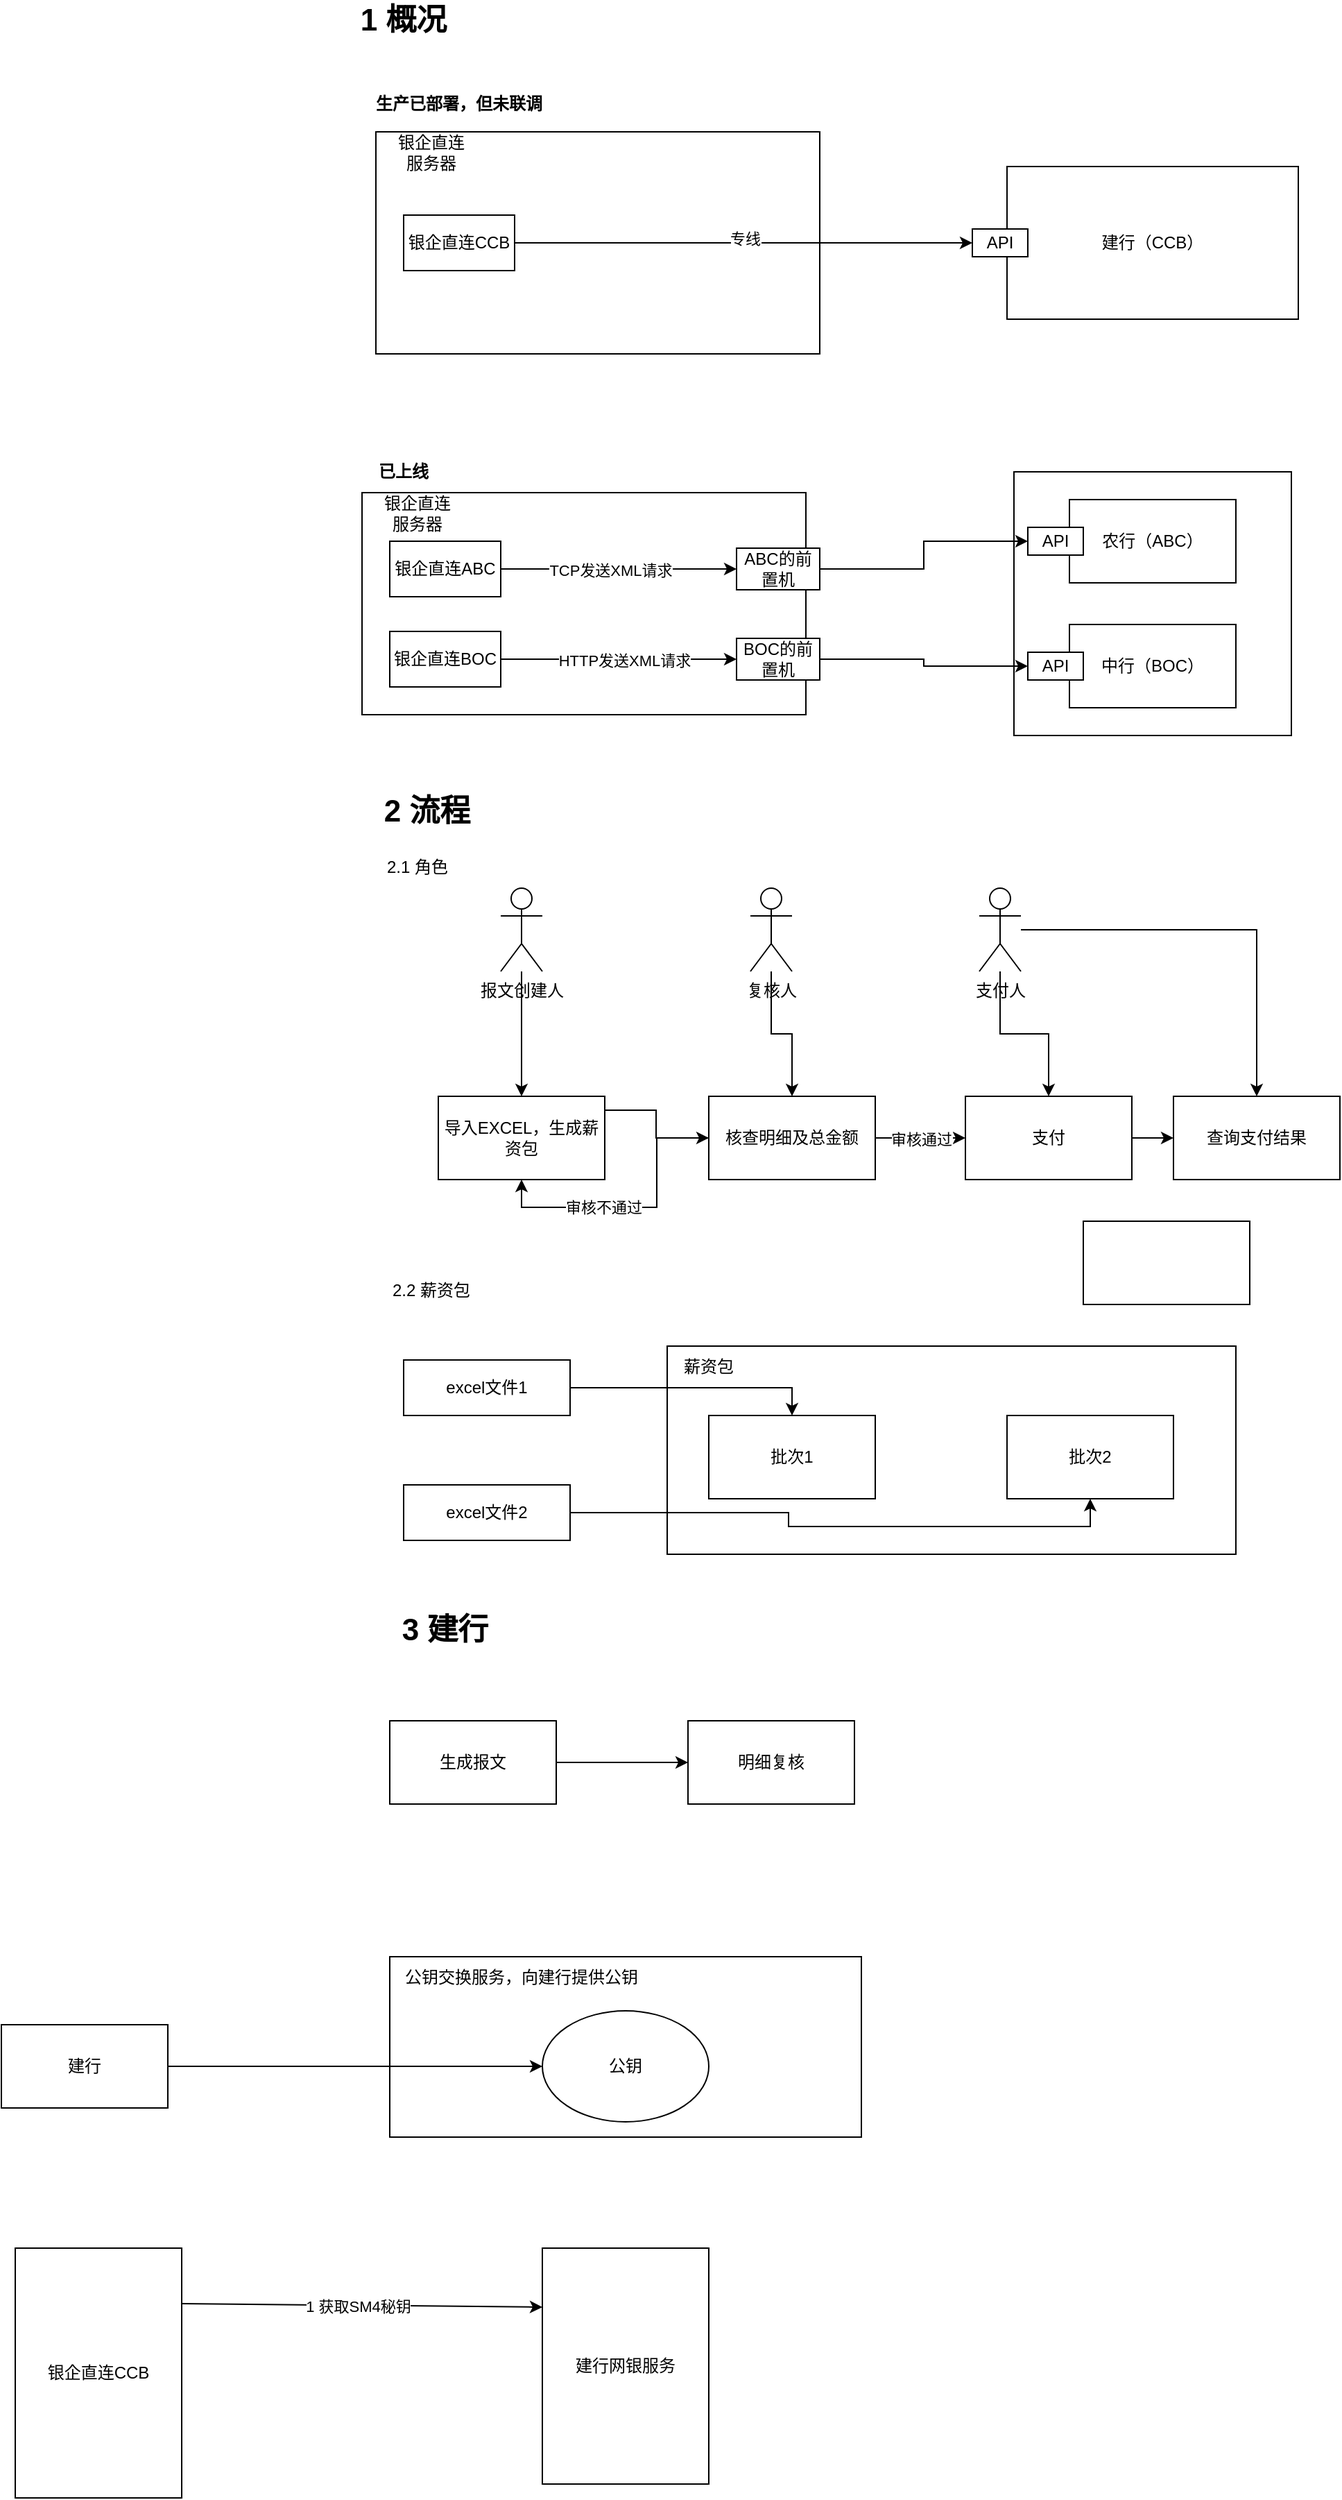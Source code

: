 <mxfile version="24.0.7" type="github">
  <diagram name="第 1 页" id="X4h0lDhVr6DsjgSZqi_2">
    <mxGraphModel dx="1961" dy="1806" grid="1" gridSize="10" guides="1" tooltips="1" connect="1" arrows="1" fold="1" page="1" pageScale="1" pageWidth="827" pageHeight="1169" math="0" shadow="0">
      <root>
        <mxCell id="0" />
        <mxCell id="1" parent="0" />
        <mxCell id="lKBQZbkwnr8usIHEwACZ-23" value="" style="rounded=0;whiteSpace=wrap;html=1;" parent="1" vertex="1">
          <mxGeometry x="-390" y="-265" width="320" height="160" as="geometry" />
        </mxCell>
        <mxCell id="lKBQZbkwnr8usIHEwACZ-7" value="" style="rounded=0;whiteSpace=wrap;html=1;" parent="1" vertex="1">
          <mxGeometry x="70" y="-20" width="200" height="190" as="geometry" />
        </mxCell>
        <mxCell id="lKBQZbkwnr8usIHEwACZ-1" value="" style="rounded=0;whiteSpace=wrap;html=1;" parent="1" vertex="1">
          <mxGeometry x="-400" y="-5" width="320" height="160" as="geometry" />
        </mxCell>
        <mxCell id="lKBQZbkwnr8usIHEwACZ-2" value="建行（CCB）" style="rounded=0;whiteSpace=wrap;html=1;" parent="1" vertex="1">
          <mxGeometry x="65" y="-240" width="210" height="110" as="geometry" />
        </mxCell>
        <mxCell id="lKBQZbkwnr8usIHEwACZ-3" value="农行（ABC）" style="rounded=0;whiteSpace=wrap;html=1;" parent="1" vertex="1">
          <mxGeometry x="110" width="120" height="60" as="geometry" />
        </mxCell>
        <mxCell id="lKBQZbkwnr8usIHEwACZ-4" value="中行（BOC）" style="rounded=0;whiteSpace=wrap;html=1;" parent="1" vertex="1">
          <mxGeometry x="110" y="90" width="120" height="60" as="geometry" />
        </mxCell>
        <mxCell id="lKBQZbkwnr8usIHEwACZ-5" value="银企直连服务器" style="text;strokeColor=none;align=center;fillColor=none;html=1;verticalAlign=middle;whiteSpace=wrap;rounded=0;" parent="1" vertex="1">
          <mxGeometry x="-390" y="-5" width="60" height="30" as="geometry" />
        </mxCell>
        <mxCell id="lKBQZbkwnr8usIHEwACZ-11" style="edgeStyle=orthogonalEdgeStyle;rounded=0;orthogonalLoop=1;jettySize=auto;html=1;entryX=0;entryY=0.5;entryDx=0;entryDy=0;" parent="1" source="lKBQZbkwnr8usIHEwACZ-6" target="lKBQZbkwnr8usIHEwACZ-9" edge="1">
          <mxGeometry relative="1" as="geometry" />
        </mxCell>
        <mxCell id="lKBQZbkwnr8usIHEwACZ-6" value="ABC的前置机" style="text;strokeColor=default;align=center;fillColor=default;html=1;verticalAlign=middle;whiteSpace=wrap;rounded=0;" parent="1" vertex="1">
          <mxGeometry x="-130" y="35" width="60" height="30" as="geometry" />
        </mxCell>
        <mxCell id="lKBQZbkwnr8usIHEwACZ-12" style="edgeStyle=orthogonalEdgeStyle;rounded=0;orthogonalLoop=1;jettySize=auto;html=1;entryX=0;entryY=0.5;entryDx=0;entryDy=0;" parent="1" source="lKBQZbkwnr8usIHEwACZ-8" target="lKBQZbkwnr8usIHEwACZ-10" edge="1">
          <mxGeometry relative="1" as="geometry" />
        </mxCell>
        <mxCell id="lKBQZbkwnr8usIHEwACZ-8" value="BOC的前置机" style="text;strokeColor=default;align=center;fillColor=default;html=1;verticalAlign=middle;whiteSpace=wrap;rounded=0;" parent="1" vertex="1">
          <mxGeometry x="-130" y="100" width="60" height="30" as="geometry" />
        </mxCell>
        <mxCell id="lKBQZbkwnr8usIHEwACZ-9" value="API" style="rounded=0;whiteSpace=wrap;html=1;" parent="1" vertex="1">
          <mxGeometry x="80" y="20" width="40" height="20" as="geometry" />
        </mxCell>
        <mxCell id="lKBQZbkwnr8usIHEwACZ-10" value="API" style="rounded=0;whiteSpace=wrap;html=1;" parent="1" vertex="1">
          <mxGeometry x="80" y="110" width="40" height="20" as="geometry" />
        </mxCell>
        <mxCell id="lKBQZbkwnr8usIHEwACZ-14" style="edgeStyle=orthogonalEdgeStyle;rounded=0;orthogonalLoop=1;jettySize=auto;html=1;entryX=0;entryY=0.5;entryDx=0;entryDy=0;" parent="1" source="lKBQZbkwnr8usIHEwACZ-13" target="lKBQZbkwnr8usIHEwACZ-6" edge="1">
          <mxGeometry relative="1" as="geometry" />
        </mxCell>
        <mxCell id="lKBQZbkwnr8usIHEwACZ-15" value="TCP发送XML请求" style="edgeLabel;html=1;align=center;verticalAlign=middle;resizable=0;points=[];" parent="lKBQZbkwnr8usIHEwACZ-14" vertex="1" connectable="0">
          <mxGeometry x="-0.076" y="-1" relative="1" as="geometry">
            <mxPoint as="offset" />
          </mxGeometry>
        </mxCell>
        <mxCell id="lKBQZbkwnr8usIHEwACZ-13" value="银企直连ABC" style="rounded=0;whiteSpace=wrap;html=1;" parent="1" vertex="1">
          <mxGeometry x="-380" y="30" width="80" height="40" as="geometry" />
        </mxCell>
        <mxCell id="lKBQZbkwnr8usIHEwACZ-17" style="edgeStyle=orthogonalEdgeStyle;rounded=0;orthogonalLoop=1;jettySize=auto;html=1;" parent="1" source="lKBQZbkwnr8usIHEwACZ-16" target="lKBQZbkwnr8usIHEwACZ-8" edge="1">
          <mxGeometry relative="1" as="geometry" />
        </mxCell>
        <mxCell id="lKBQZbkwnr8usIHEwACZ-18" value="HTTP发送XML请求" style="edgeLabel;html=1;align=center;verticalAlign=middle;resizable=0;points=[];" parent="lKBQZbkwnr8usIHEwACZ-17" vertex="1" connectable="0">
          <mxGeometry x="0.039" y="-1" relative="1" as="geometry">
            <mxPoint as="offset" />
          </mxGeometry>
        </mxCell>
        <mxCell id="lKBQZbkwnr8usIHEwACZ-16" value="银企直连BOC" style="rounded=0;whiteSpace=wrap;html=1;" parent="1" vertex="1">
          <mxGeometry x="-380" y="95" width="80" height="40" as="geometry" />
        </mxCell>
        <mxCell id="lKBQZbkwnr8usIHEwACZ-19" value="&lt;b&gt;已上线&lt;/b&gt;" style="text;strokeColor=none;align=center;fillColor=none;html=1;verticalAlign=middle;whiteSpace=wrap;rounded=0;" parent="1" vertex="1">
          <mxGeometry x="-400" y="-35" width="60" height="30" as="geometry" />
        </mxCell>
        <mxCell id="lKBQZbkwnr8usIHEwACZ-20" value="API" style="rounded=0;whiteSpace=wrap;html=1;" parent="1" vertex="1">
          <mxGeometry x="40" y="-195" width="40" height="20" as="geometry" />
        </mxCell>
        <mxCell id="lKBQZbkwnr8usIHEwACZ-22" style="edgeStyle=orthogonalEdgeStyle;rounded=0;orthogonalLoop=1;jettySize=auto;html=1;entryX=0;entryY=0.5;entryDx=0;entryDy=0;" parent="1" source="lKBQZbkwnr8usIHEwACZ-21" target="lKBQZbkwnr8usIHEwACZ-20" edge="1">
          <mxGeometry relative="1" as="geometry" />
        </mxCell>
        <mxCell id="lKBQZbkwnr8usIHEwACZ-25" value="专线" style="edgeLabel;html=1;align=center;verticalAlign=middle;resizable=0;points=[];" parent="lKBQZbkwnr8usIHEwACZ-22" vertex="1" connectable="0">
          <mxGeometry x="0.006" y="3" relative="1" as="geometry">
            <mxPoint as="offset" />
          </mxGeometry>
        </mxCell>
        <mxCell id="lKBQZbkwnr8usIHEwACZ-21" value="银企直连CCB" style="rounded=0;whiteSpace=wrap;html=1;" parent="1" vertex="1">
          <mxGeometry x="-370" y="-205" width="80" height="40" as="geometry" />
        </mxCell>
        <mxCell id="lKBQZbkwnr8usIHEwACZ-24" value="银企直连服务器" style="text;strokeColor=none;align=center;fillColor=none;html=1;verticalAlign=middle;whiteSpace=wrap;rounded=0;" parent="1" vertex="1">
          <mxGeometry x="-380" y="-265" width="60" height="30" as="geometry" />
        </mxCell>
        <mxCell id="fc6A62byB4PiE7tNbmaq-1" value="&lt;b&gt;生产已部署，但未联调&lt;/b&gt;" style="text;strokeColor=none;align=center;fillColor=none;html=1;verticalAlign=middle;whiteSpace=wrap;rounded=0;" vertex="1" parent="1">
          <mxGeometry x="-400" y="-300" width="140" height="30" as="geometry" />
        </mxCell>
        <mxCell id="fc6A62byB4PiE7tNbmaq-2" value="&lt;b&gt;&lt;font style=&quot;font-size: 22px;&quot;&gt;1 概况&lt;/font&gt;&lt;/b&gt;" style="text;strokeColor=none;align=center;fillColor=none;html=1;verticalAlign=middle;whiteSpace=wrap;rounded=0;" vertex="1" parent="1">
          <mxGeometry x="-430" y="-360" width="120" height="30" as="geometry" />
        </mxCell>
        <mxCell id="fc6A62byB4PiE7tNbmaq-3" value="&lt;b&gt;&lt;font style=&quot;font-size: 22px;&quot;&gt;2 流程&lt;/font&gt;&lt;/b&gt;" style="text;strokeColor=none;align=center;fillColor=none;html=1;verticalAlign=middle;whiteSpace=wrap;rounded=0;" vertex="1" parent="1">
          <mxGeometry x="-413" y="210" width="120" height="30" as="geometry" />
        </mxCell>
        <mxCell id="fc6A62byB4PiE7tNbmaq-9" style="edgeStyle=orthogonalEdgeStyle;rounded=0;orthogonalLoop=1;jettySize=auto;html=1;entryX=0.5;entryY=0;entryDx=0;entryDy=0;" edge="1" parent="1" source="fc6A62byB4PiE7tNbmaq-4" target="fc6A62byB4PiE7tNbmaq-8">
          <mxGeometry relative="1" as="geometry" />
        </mxCell>
        <mxCell id="fc6A62byB4PiE7tNbmaq-4" value="报文创建人" style="shape=umlActor;verticalLabelPosition=bottom;verticalAlign=top;html=1;outlineConnect=0;" vertex="1" parent="1">
          <mxGeometry x="-300" y="280" width="30" height="60" as="geometry" />
        </mxCell>
        <mxCell id="fc6A62byB4PiE7tNbmaq-5" value="2.1 角色" style="text;strokeColor=none;align=center;fillColor=none;html=1;verticalAlign=middle;whiteSpace=wrap;rounded=0;" vertex="1" parent="1">
          <mxGeometry x="-390" y="250" width="60" height="30" as="geometry" />
        </mxCell>
        <mxCell id="fc6A62byB4PiE7tNbmaq-12" style="edgeStyle=orthogonalEdgeStyle;rounded=0;orthogonalLoop=1;jettySize=auto;html=1;" edge="1" parent="1" source="fc6A62byB4PiE7tNbmaq-6" target="fc6A62byB4PiE7tNbmaq-10">
          <mxGeometry relative="1" as="geometry" />
        </mxCell>
        <mxCell id="fc6A62byB4PiE7tNbmaq-6" value="复核人" style="shape=umlActor;verticalLabelPosition=bottom;verticalAlign=top;html=1;outlineConnect=0;" vertex="1" parent="1">
          <mxGeometry x="-120" y="280" width="30" height="60" as="geometry" />
        </mxCell>
        <mxCell id="fc6A62byB4PiE7tNbmaq-14" style="edgeStyle=orthogonalEdgeStyle;rounded=0;orthogonalLoop=1;jettySize=auto;html=1;entryX=0.5;entryY=0;entryDx=0;entryDy=0;" edge="1" parent="1" source="fc6A62byB4PiE7tNbmaq-7" target="fc6A62byB4PiE7tNbmaq-13">
          <mxGeometry relative="1" as="geometry" />
        </mxCell>
        <mxCell id="fc6A62byB4PiE7tNbmaq-16" style="edgeStyle=orthogonalEdgeStyle;rounded=0;orthogonalLoop=1;jettySize=auto;html=1;entryX=0.5;entryY=0;entryDx=0;entryDy=0;" edge="1" parent="1" source="fc6A62byB4PiE7tNbmaq-7" target="fc6A62byB4PiE7tNbmaq-15">
          <mxGeometry relative="1" as="geometry" />
        </mxCell>
        <mxCell id="fc6A62byB4PiE7tNbmaq-7" value="支付人" style="shape=umlActor;verticalLabelPosition=bottom;verticalAlign=top;html=1;outlineConnect=0;" vertex="1" parent="1">
          <mxGeometry x="45" y="280" width="30" height="60" as="geometry" />
        </mxCell>
        <mxCell id="fc6A62byB4PiE7tNbmaq-11" style="edgeStyle=orthogonalEdgeStyle;rounded=0;orthogonalLoop=1;jettySize=auto;html=1;entryX=0;entryY=0.5;entryDx=0;entryDy=0;" edge="1" parent="1" source="fc6A62byB4PiE7tNbmaq-8" target="fc6A62byB4PiE7tNbmaq-10">
          <mxGeometry relative="1" as="geometry">
            <Array as="points">
              <mxPoint x="-188" y="440" />
              <mxPoint x="-188" y="460" />
            </Array>
          </mxGeometry>
        </mxCell>
        <mxCell id="fc6A62byB4PiE7tNbmaq-8" value="导入EXCEL，生成薪资包" style="rounded=0;whiteSpace=wrap;html=1;" vertex="1" parent="1">
          <mxGeometry x="-345" y="430" width="120" height="60" as="geometry" />
        </mxCell>
        <mxCell id="fc6A62byB4PiE7tNbmaq-18" style="edgeStyle=orthogonalEdgeStyle;rounded=0;orthogonalLoop=1;jettySize=auto;html=1;entryX=0;entryY=0.5;entryDx=0;entryDy=0;" edge="1" parent="1" source="fc6A62byB4PiE7tNbmaq-10" target="fc6A62byB4PiE7tNbmaq-13">
          <mxGeometry relative="1" as="geometry" />
        </mxCell>
        <mxCell id="fc6A62byB4PiE7tNbmaq-23" value="审核通过" style="edgeLabel;html=1;align=center;verticalAlign=middle;resizable=0;points=[];" vertex="1" connectable="0" parent="fc6A62byB4PiE7tNbmaq-18">
          <mxGeometry x="0.009" y="-1" relative="1" as="geometry">
            <mxPoint as="offset" />
          </mxGeometry>
        </mxCell>
        <mxCell id="fc6A62byB4PiE7tNbmaq-21" style="edgeStyle=orthogonalEdgeStyle;rounded=0;orthogonalLoop=1;jettySize=auto;html=1;entryX=0.5;entryY=1;entryDx=0;entryDy=0;" edge="1" parent="1" source="fc6A62byB4PiE7tNbmaq-10" target="fc6A62byB4PiE7tNbmaq-8">
          <mxGeometry relative="1" as="geometry" />
        </mxCell>
        <mxCell id="fc6A62byB4PiE7tNbmaq-22" value="审核不通过" style="edgeLabel;html=1;align=center;verticalAlign=middle;resizable=0;points=[];" vertex="1" connectable="0" parent="fc6A62byB4PiE7tNbmaq-21">
          <mxGeometry x="0.227" relative="1" as="geometry">
            <mxPoint as="offset" />
          </mxGeometry>
        </mxCell>
        <mxCell id="fc6A62byB4PiE7tNbmaq-10" value="核查明细及总金额" style="rounded=0;whiteSpace=wrap;html=1;" vertex="1" parent="1">
          <mxGeometry x="-150" y="430" width="120" height="60" as="geometry" />
        </mxCell>
        <mxCell id="fc6A62byB4PiE7tNbmaq-19" style="edgeStyle=orthogonalEdgeStyle;rounded=0;orthogonalLoop=1;jettySize=auto;html=1;entryX=0;entryY=0.5;entryDx=0;entryDy=0;" edge="1" parent="1" source="fc6A62byB4PiE7tNbmaq-13" target="fc6A62byB4PiE7tNbmaq-15">
          <mxGeometry relative="1" as="geometry" />
        </mxCell>
        <mxCell id="fc6A62byB4PiE7tNbmaq-13" value="支付" style="rounded=0;whiteSpace=wrap;html=1;" vertex="1" parent="1">
          <mxGeometry x="35" y="430" width="120" height="60" as="geometry" />
        </mxCell>
        <mxCell id="fc6A62byB4PiE7tNbmaq-15" value="查询支付结果" style="rounded=0;whiteSpace=wrap;html=1;" vertex="1" parent="1">
          <mxGeometry x="185" y="430" width="120" height="60" as="geometry" />
        </mxCell>
        <mxCell id="fc6A62byB4PiE7tNbmaq-24" value="2.2 薪资包" style="text;strokeColor=none;align=center;fillColor=none;html=1;verticalAlign=middle;whiteSpace=wrap;rounded=0;" vertex="1" parent="1">
          <mxGeometry x="-380" y="555" width="60" height="30" as="geometry" />
        </mxCell>
        <mxCell id="fc6A62byB4PiE7tNbmaq-25" value="" style="rounded=0;whiteSpace=wrap;html=1;" vertex="1" parent="1">
          <mxGeometry x="-180" y="610" width="410" height="150" as="geometry" />
        </mxCell>
        <mxCell id="fc6A62byB4PiE7tNbmaq-26" value="批次1" style="rounded=0;whiteSpace=wrap;html=1;" vertex="1" parent="1">
          <mxGeometry x="-150" y="660" width="120" height="60" as="geometry" />
        </mxCell>
        <mxCell id="fc6A62byB4PiE7tNbmaq-30" style="edgeStyle=orthogonalEdgeStyle;rounded=0;orthogonalLoop=1;jettySize=auto;html=1;entryX=0.5;entryY=0;entryDx=0;entryDy=0;" edge="1" parent="1" source="fc6A62byB4PiE7tNbmaq-27" target="fc6A62byB4PiE7tNbmaq-26">
          <mxGeometry relative="1" as="geometry" />
        </mxCell>
        <mxCell id="fc6A62byB4PiE7tNbmaq-27" value="excel文件1" style="rounded=0;whiteSpace=wrap;html=1;" vertex="1" parent="1">
          <mxGeometry x="-370" y="620" width="120" height="40" as="geometry" />
        </mxCell>
        <mxCell id="fc6A62byB4PiE7tNbmaq-31" style="edgeStyle=orthogonalEdgeStyle;rounded=0;orthogonalLoop=1;jettySize=auto;html=1;entryX=0.5;entryY=1;entryDx=0;entryDy=0;" edge="1" parent="1" source="fc6A62byB4PiE7tNbmaq-28" target="fc6A62byB4PiE7tNbmaq-29">
          <mxGeometry relative="1" as="geometry" />
        </mxCell>
        <mxCell id="fc6A62byB4PiE7tNbmaq-28" value="excel文件2" style="rounded=0;whiteSpace=wrap;html=1;" vertex="1" parent="1">
          <mxGeometry x="-370" y="710" width="120" height="40" as="geometry" />
        </mxCell>
        <mxCell id="fc6A62byB4PiE7tNbmaq-29" value="批次2" style="rounded=0;whiteSpace=wrap;html=1;" vertex="1" parent="1">
          <mxGeometry x="65" y="660" width="120" height="60" as="geometry" />
        </mxCell>
        <mxCell id="fc6A62byB4PiE7tNbmaq-32" value="薪资包" style="text;strokeColor=none;align=center;fillColor=none;html=1;verticalAlign=middle;whiteSpace=wrap;rounded=0;" vertex="1" parent="1">
          <mxGeometry x="-180" y="610" width="60" height="30" as="geometry" />
        </mxCell>
        <mxCell id="fc6A62byB4PiE7tNbmaq-33" value="" style="rounded=0;whiteSpace=wrap;html=1;" vertex="1" parent="1">
          <mxGeometry x="120" y="520" width="120" height="60" as="geometry" />
        </mxCell>
        <mxCell id="fc6A62byB4PiE7tNbmaq-34" value="&lt;b&gt;&lt;font style=&quot;font-size: 22px;&quot;&gt;3 建行&lt;/font&gt;&lt;/b&gt;" style="text;strokeColor=none;align=center;fillColor=none;html=1;verticalAlign=middle;whiteSpace=wrap;rounded=0;" vertex="1" parent="1">
          <mxGeometry x="-400" y="800" width="120" height="30" as="geometry" />
        </mxCell>
        <mxCell id="fc6A62byB4PiE7tNbmaq-37" style="edgeStyle=orthogonalEdgeStyle;rounded=0;orthogonalLoop=1;jettySize=auto;html=1;entryX=0;entryY=0.5;entryDx=0;entryDy=0;" edge="1" parent="1" source="fc6A62byB4PiE7tNbmaq-35" target="fc6A62byB4PiE7tNbmaq-36">
          <mxGeometry relative="1" as="geometry" />
        </mxCell>
        <mxCell id="fc6A62byB4PiE7tNbmaq-35" value="生成报文" style="rounded=0;whiteSpace=wrap;html=1;" vertex="1" parent="1">
          <mxGeometry x="-380" y="880" width="120" height="60" as="geometry" />
        </mxCell>
        <mxCell id="fc6A62byB4PiE7tNbmaq-36" value="明细复核" style="rounded=0;whiteSpace=wrap;html=1;" vertex="1" parent="1">
          <mxGeometry x="-165" y="880" width="120" height="60" as="geometry" />
        </mxCell>
        <mxCell id="fc6A62byB4PiE7tNbmaq-41" value="" style="rounded=0;whiteSpace=wrap;html=1;" vertex="1" parent="1">
          <mxGeometry x="-380" y="1050" width="340" height="130" as="geometry" />
        </mxCell>
        <mxCell id="fc6A62byB4PiE7tNbmaq-42" value="公钥交换服务，向建行提供公钥" style="text;strokeColor=none;align=center;fillColor=none;html=1;verticalAlign=middle;whiteSpace=wrap;rounded=0;" vertex="1" parent="1">
          <mxGeometry x="-370" y="1050" width="170" height="30" as="geometry" />
        </mxCell>
        <mxCell id="fc6A62byB4PiE7tNbmaq-43" value="公钥" style="ellipse;whiteSpace=wrap;html=1;" vertex="1" parent="1">
          <mxGeometry x="-270" y="1089" width="120" height="80" as="geometry" />
        </mxCell>
        <mxCell id="fc6A62byB4PiE7tNbmaq-45" style="edgeStyle=orthogonalEdgeStyle;rounded=0;orthogonalLoop=1;jettySize=auto;html=1;entryX=0;entryY=0.5;entryDx=0;entryDy=0;" edge="1" parent="1" source="fc6A62byB4PiE7tNbmaq-44" target="fc6A62byB4PiE7tNbmaq-43">
          <mxGeometry relative="1" as="geometry" />
        </mxCell>
        <mxCell id="fc6A62byB4PiE7tNbmaq-44" value="建行" style="rounded=0;whiteSpace=wrap;html=1;" vertex="1" parent="1">
          <mxGeometry x="-660" y="1099" width="120" height="60" as="geometry" />
        </mxCell>
        <mxCell id="fc6A62byB4PiE7tNbmaq-46" value="银企直连CCB" style="rounded=0;whiteSpace=wrap;html=1;" vertex="1" parent="1">
          <mxGeometry x="-650" y="1260" width="120" height="180" as="geometry" />
        </mxCell>
        <mxCell id="fc6A62byB4PiE7tNbmaq-47" value="建行网银服务" style="rounded=0;whiteSpace=wrap;html=1;" vertex="1" parent="1">
          <mxGeometry x="-270" y="1260" width="120" height="170" as="geometry" />
        </mxCell>
        <mxCell id="fc6A62byB4PiE7tNbmaq-49" value="" style="endArrow=classic;html=1;rounded=0;entryX=0;entryY=0.25;entryDx=0;entryDy=0;" edge="1" parent="1" target="fc6A62byB4PiE7tNbmaq-47">
          <mxGeometry width="50" height="50" relative="1" as="geometry">
            <mxPoint x="-530" y="1300" as="sourcePoint" />
            <mxPoint x="-480" y="1250" as="targetPoint" />
          </mxGeometry>
        </mxCell>
        <mxCell id="fc6A62byB4PiE7tNbmaq-50" value="1 获取SM4秘钥" style="edgeLabel;html=1;align=center;verticalAlign=middle;resizable=0;points=[];" vertex="1" connectable="0" parent="fc6A62byB4PiE7tNbmaq-49">
          <mxGeometry x="-0.022" y="-1" relative="1" as="geometry">
            <mxPoint as="offset" />
          </mxGeometry>
        </mxCell>
      </root>
    </mxGraphModel>
  </diagram>
</mxfile>
